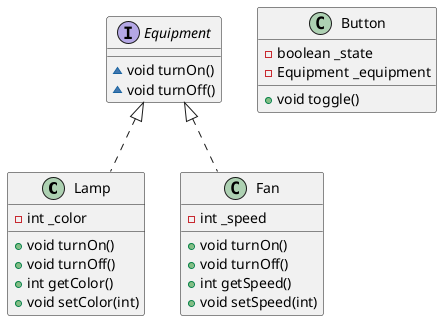 @startuml
class Lamp {
- int _color
+ void turnOn()
+ void turnOff()
+ int getColor()
+ void setColor(int)
}
class Button {
- boolean _state
- Equipment _equipment
+ void toggle()
}
class Fan {
- int _speed
+ void turnOn()
+ void turnOff()
+ int getSpeed()
+ void setSpeed(int)
}
interface Equipment {
~ void turnOn()
~ void turnOff()
}


Equipment <|.. Lamp
Equipment <|.. Fan
@enduml